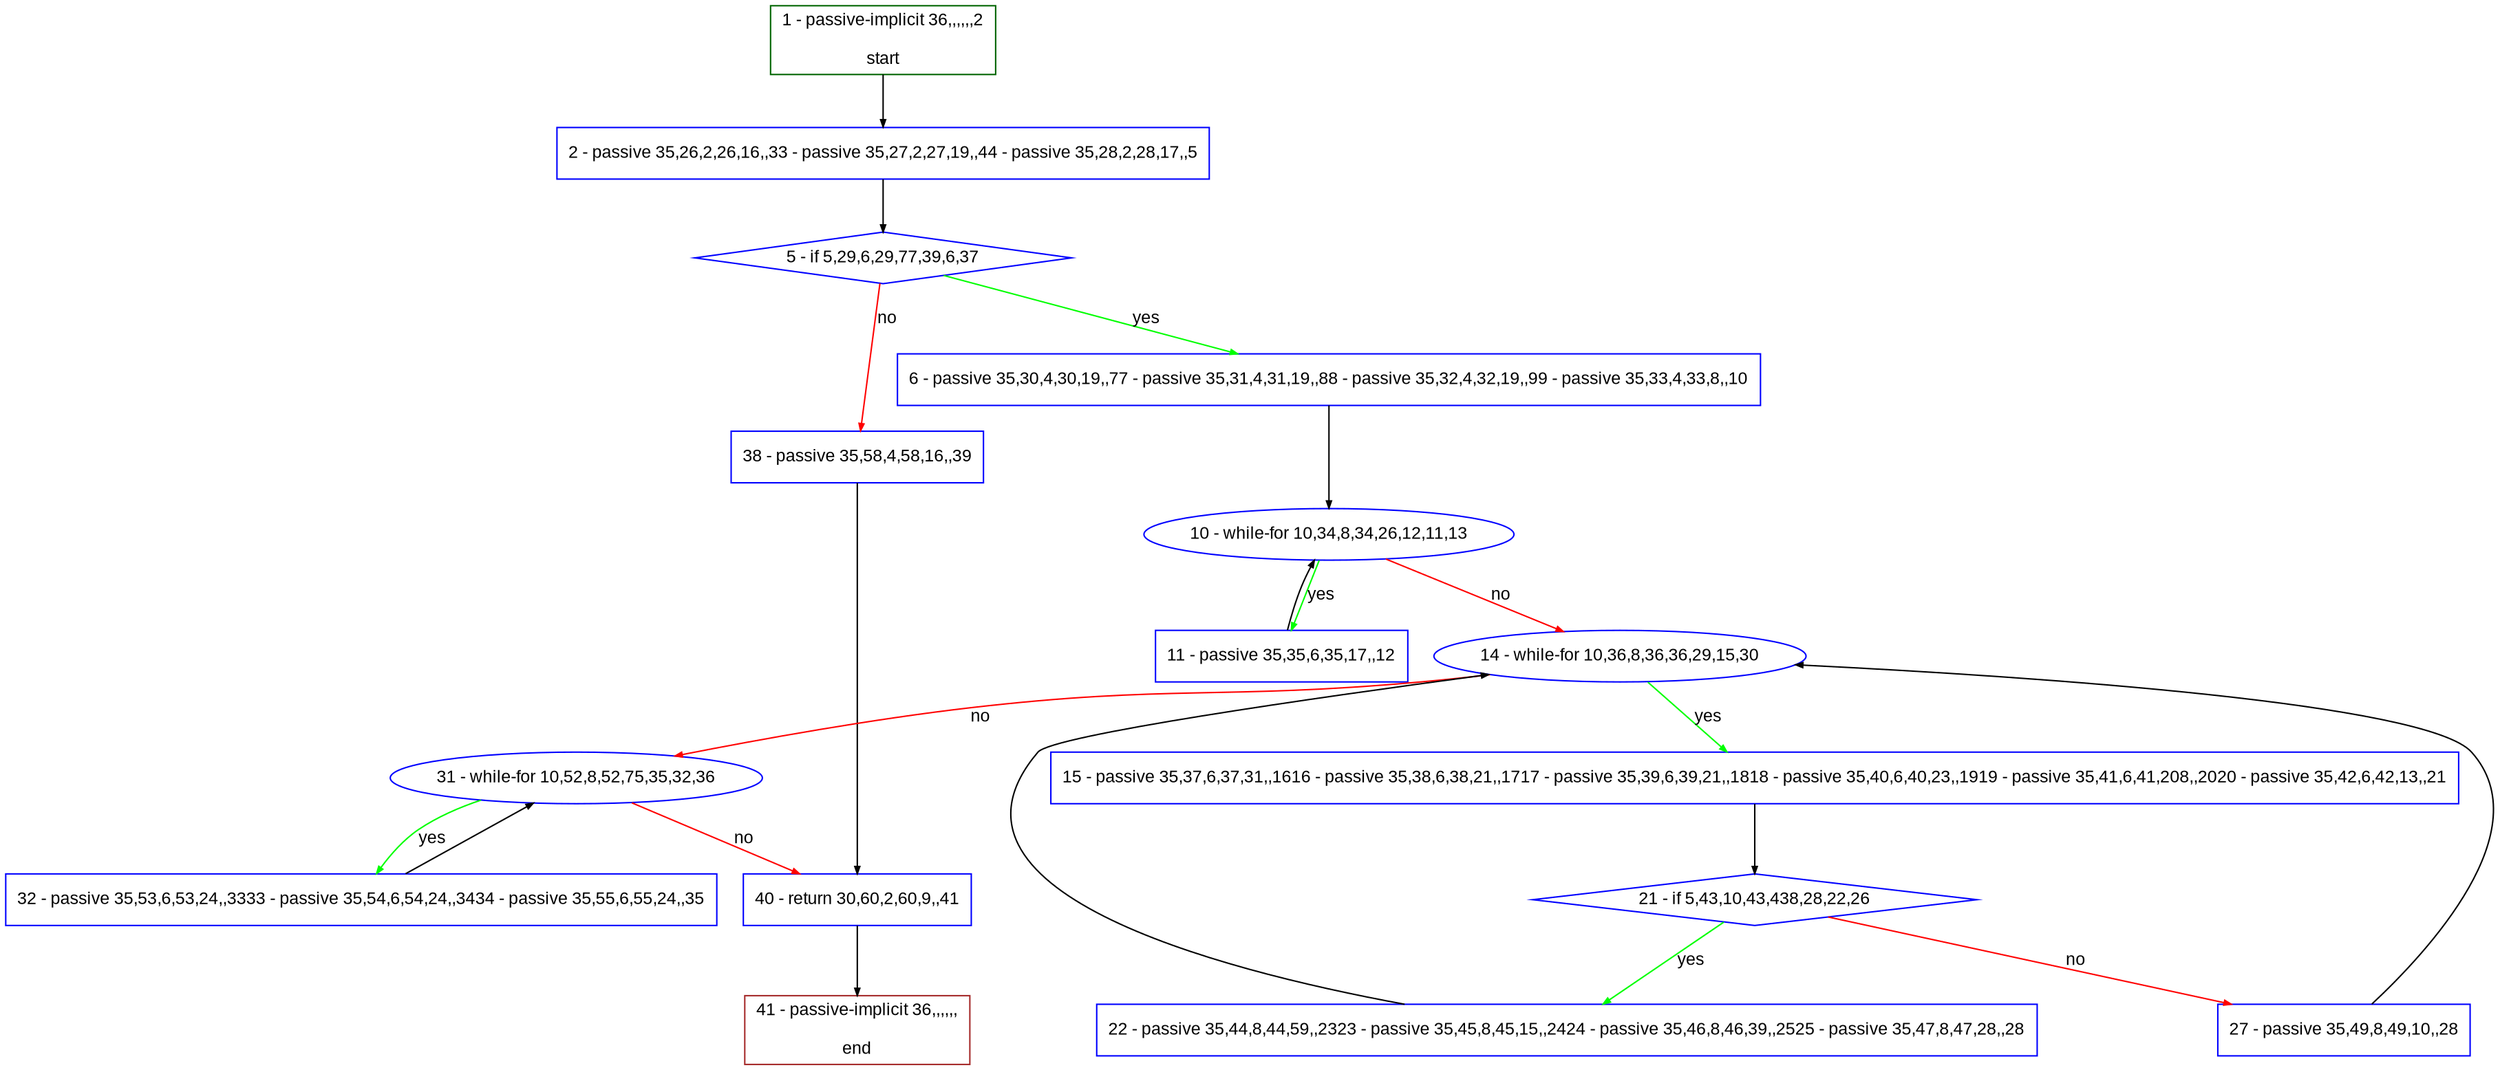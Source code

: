 digraph "" {
  graph [pack="true", label="", fontsize="12", packmode="clust", fontname="Arial", fillcolor="#FFFFCC", bgcolor="white", style="rounded,filled", compound="true"];
  node [node_initialized="no", label="", color="grey", fontsize="12", fillcolor="white", fontname="Arial", style="filled", shape="rectangle", compound="true", fixedsize="false"];
  edge [fontcolor="black", arrowhead="normal", arrowtail="none", arrowsize="0.5", ltail="", label="", color="black", fontsize="12", lhead="", fontname="Arial", dir="forward", compound="true"];
  __N1 [label="2 - passive 35,26,2,26,16,,33 - passive 35,27,2,27,19,,44 - passive 35,28,2,28,17,,5", color="#0000ff", fillcolor="#ffffff", style="filled", shape="box"];
  __N2 [label="1 - passive-implicit 36,,,,,,2\n\nstart", color="#006400", fillcolor="#ffffff", style="filled", shape="box"];
  __N3 [label="5 - if 5,29,6,29,77,39,6,37", color="#0000ff", fillcolor="#ffffff", style="filled", shape="diamond"];
  __N4 [label="6 - passive 35,30,4,30,19,,77 - passive 35,31,4,31,19,,88 - passive 35,32,4,32,19,,99 - passive 35,33,4,33,8,,10", color="#0000ff", fillcolor="#ffffff", style="filled", shape="box"];
  __N5 [label="38 - passive 35,58,4,58,16,,39", color="#0000ff", fillcolor="#ffffff", style="filled", shape="box"];
  __N6 [label="10 - while-for 10,34,8,34,26,12,11,13", color="#0000ff", fillcolor="#ffffff", style="filled", shape="oval"];
  __N7 [label="11 - passive 35,35,6,35,17,,12", color="#0000ff", fillcolor="#ffffff", style="filled", shape="box"];
  __N8 [label="14 - while-for 10,36,8,36,36,29,15,30", color="#0000ff", fillcolor="#ffffff", style="filled", shape="oval"];
  __N9 [label="15 - passive 35,37,6,37,31,,1616 - passive 35,38,6,38,21,,1717 - passive 35,39,6,39,21,,1818 - passive 35,40,6,40,23,,1919 - passive 35,41,6,41,208,,2020 - passive 35,42,6,42,13,,21", color="#0000ff", fillcolor="#ffffff", style="filled", shape="box"];
  __N10 [label="31 - while-for 10,52,8,52,75,35,32,36", color="#0000ff", fillcolor="#ffffff", style="filled", shape="oval"];
  __N11 [label="21 - if 5,43,10,43,438,28,22,26", color="#0000ff", fillcolor="#ffffff", style="filled", shape="diamond"];
  __N12 [label="22 - passive 35,44,8,44,59,,2323 - passive 35,45,8,45,15,,2424 - passive 35,46,8,46,39,,2525 - passive 35,47,8,47,28,,28", color="#0000ff", fillcolor="#ffffff", style="filled", shape="box"];
  __N13 [label="27 - passive 35,49,8,49,10,,28", color="#0000ff", fillcolor="#ffffff", style="filled", shape="box"];
  __N14 [label="32 - passive 35,53,6,53,24,,3333 - passive 35,54,6,54,24,,3434 - passive 35,55,6,55,24,,35", color="#0000ff", fillcolor="#ffffff", style="filled", shape="box"];
  __N15 [label="40 - return 30,60,2,60,9,,41", color="#0000ff", fillcolor="#ffffff", style="filled", shape="box"];
  __N16 [label="41 - passive-implicit 36,,,,,,\n\nend", color="#a52a2a", fillcolor="#ffffff", style="filled", shape="box"];
  __N2 -> __N1 [arrowhead="normal", arrowtail="none", color="#000000", label="", dir="forward"];
  __N1 -> __N3 [arrowhead="normal", arrowtail="none", color="#000000", label="", dir="forward"];
  __N3 -> __N4 [arrowhead="normal", arrowtail="none", color="#00ff00", label="yes", dir="forward"];
  __N3 -> __N5 [arrowhead="normal", arrowtail="none", color="#ff0000", label="no", dir="forward"];
  __N4 -> __N6 [arrowhead="normal", arrowtail="none", color="#000000", label="", dir="forward"];
  __N6 -> __N7 [arrowhead="normal", arrowtail="none", color="#00ff00", label="yes", dir="forward"];
  __N7 -> __N6 [arrowhead="normal", arrowtail="none", color="#000000", label="", dir="forward"];
  __N6 -> __N8 [arrowhead="normal", arrowtail="none", color="#ff0000", label="no", dir="forward"];
  __N8 -> __N9 [arrowhead="normal", arrowtail="none", color="#00ff00", label="yes", dir="forward"];
  __N8 -> __N10 [arrowhead="normal", arrowtail="none", color="#ff0000", label="no", dir="forward"];
  __N9 -> __N11 [arrowhead="normal", arrowtail="none", color="#000000", label="", dir="forward"];
  __N11 -> __N12 [arrowhead="normal", arrowtail="none", color="#00ff00", label="yes", dir="forward"];
  __N11 -> __N13 [arrowhead="normal", arrowtail="none", color="#ff0000", label="no", dir="forward"];
  __N12 -> __N8 [arrowhead="normal", arrowtail="none", color="#000000", label="", dir="forward"];
  __N13 -> __N8 [arrowhead="normal", arrowtail="none", color="#000000", label="", dir="forward"];
  __N10 -> __N14 [arrowhead="normal", arrowtail="none", color="#00ff00", label="yes", dir="forward"];
  __N14 -> __N10 [arrowhead="normal", arrowtail="none", color="#000000", label="", dir="forward"];
  __N10 -> __N15 [arrowhead="normal", arrowtail="none", color="#ff0000", label="no", dir="forward"];
  __N5 -> __N15 [arrowhead="normal", arrowtail="none", color="#000000", label="", dir="forward"];
  __N15 -> __N16 [arrowhead="normal", arrowtail="none", color="#000000", label="", dir="forward"];
}
